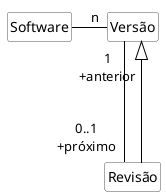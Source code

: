 @startuml mod08ima02
hide circle
hide methods
hide empty members

skinparam class {
    BackgroundColor White
    ArrowColor Black
    BorderColor #505050
}
skinparam ClassAttributeIconSize 0
skinparam Linetype ortho
class "Software" as so
class "Versão" as ve
class "Revisão" as re
so -right-"n" ve
re --|> ve
ve "1\n+anterior"---"0..1\n+próximo" re
@enduml
